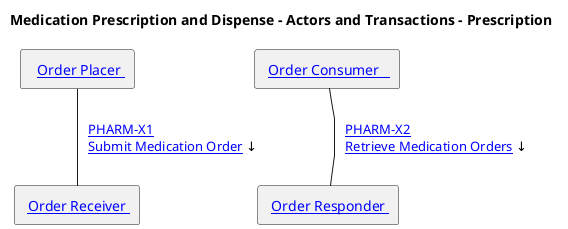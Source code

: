 @startuml
'!include ./style.iuml
skinparam linetype ortho
skinparam linetype polyline

title Medication Prescription and Dispense - Actors and Transactions - Prescription
agent "  [[actors_and_transactions.html#order-placer Order Placer ]]" as orderplacer 
agent " [[actors_and_transactions.html#order-receiver Order Receiver ]]" as orderreceiver 
agent " [[actors_and_transactions.html#order-receiver Order Responder ]]" as orderresponder 

agent " [[actors_and_transactions.html#OrderConsumer Order Consumer   ]]" as OrderConsumer 


'agent "[[actors_and_transactions.html#dipensereceiver Dispense Receiver]]" as dispensereceiver
'agent "[[actors_and_transactions.html#dipenseresponder Dispense Responder]]" as dispenseresponder 


' \n\n   [[PHARM-X2.html PHARM-M2 Supply Response/status]] ↑

orderplacer -d- orderreceiver : "   [[PHARM-X1.html PHARM-X1\nSubmit Medication Order]] ↓       "
orderreceiver -[hidden]r- orderresponder : "\t\t\t"

'orderresponder -d[hidden]- dispensereceiver
'orderresponder -r[hidden]- dispensereceiver
orderresponder -[hidden]r- OrderConsumer

orderplacer -[hidden]r- OrderConsumer : "\t\t\t "

'dispensereceiver -l[hidden]- dispenseresponder : "   "


orderresponder -u- OrderConsumer: "   [[PHARM-X1.html PHARM-X2\nRetrieve Medication Orders]] ↓          "
'OrderConsumer -d- dispensereceiver: "   [[PHARM-X3.html PHARM-X3\nDispense]]↓  "

' → ↑ ← ↓

'orderresponder -r- dispensereceiver:  "   [[PHARM-X2.html PHARM-X2 Dispense]]  ←   "
' dispensereceiver -r- dispenseresponder : ""

'OrderConsumer -d- OrderConsumer : "   [[PHARM-M2.html PHARM-M2 Fetch Orders]] ←  "
'dispenser -[hidden]r- invreporter : "\t\t\t\t\t "
'invreporter -d- invmanager : "   [[PHARM-M5.html PHARM-M5 Inventory Status]] ↑                  \n\n   [[PHARM-M6.html PHARM-M6 Inventory Update]] ↓                 \n\n[[PHARM-M7.html PHARM-M7 Inventory Query]] ↓\t\t  "
@enduml